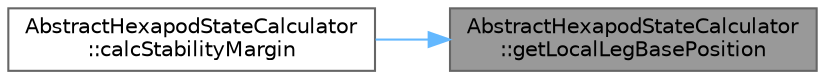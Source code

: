 digraph "AbstractHexapodStateCalculator::getLocalLegBasePosition"
{
 // LATEX_PDF_SIZE
  bgcolor="transparent";
  edge [fontname=Helvetica,fontsize=10,labelfontname=Helvetica,labelfontsize=10];
  node [fontname=Helvetica,fontsize=10,shape=box,height=0.2,width=0.4];
  rankdir="RL";
  Node1 [id="Node000001",label="AbstractHexapodStateCalculator\l::getLocalLegBasePosition",height=0.2,width=0.4,color="gray40", fillcolor="grey60", style="filled", fontcolor="black",tooltip="【スレッドセーフ】脚の付け根の座標( leg base position)を取得する．ローカル(ロボット)座標系"];
  Node1 -> Node2 [id="edge1_Node000001_Node000002",dir="back",color="steelblue1",style="solid",tooltip=" "];
  Node2 [id="Node000002",label="AbstractHexapodStateCalculator\l::calcStabilityMargin",height=0.2,width=0.4,color="grey40", fillcolor="white", style="filled",URL="$class_abstract_hexapod_state_calculator.html#ac6ef75d98963f3f7a7f73f7074925af5",tooltip="【スレッドセーフ】安定余裕(Stability Margin))を計算する．詳しくは「不整地における歩行機械の静的安定性評価基準」という論文を読んで欲しい   接地脚を繋いで作られる多角形の辺と重心の距..."];
}
